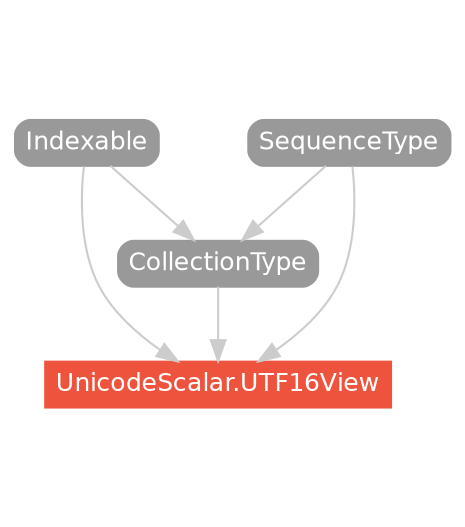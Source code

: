 strict digraph "UnicodeScalar.UTF16View - Type Hierarchy - SwiftDoc.org" {
    pad="0.1,0.8"
    node [shape=box, style="filled,rounded", color="#999999", fillcolor="#999999", fontcolor=white, fontname=Helvetica, fontnames="Helvetica,sansserif", fontsize=12, margin="0.07,0.05", height="0.3"]
    edge [color="#cccccc"]
    "CollectionType" [URL="/protocol/CollectionType/"]
    "Indexable" [URL="/protocol/Indexable/"]
    "SequenceType" [URL="/protocol/SequenceType/"]
    "UnicodeScalar.UTF16View" [URL="/type/UnicodeScalar.UTF16View/", style="filled", fillcolor="#ee543d", color="#ee543d"]    "CollectionType" -> "UnicodeScalar.UTF16View"
    "Indexable" -> "UnicodeScalar.UTF16View"
    "SequenceType" -> "UnicodeScalar.UTF16View"
    "Indexable" -> "CollectionType"
    "SequenceType" -> "CollectionType"
    subgraph Types {
        rank = max; "UnicodeScalar.UTF16View";
    }
}